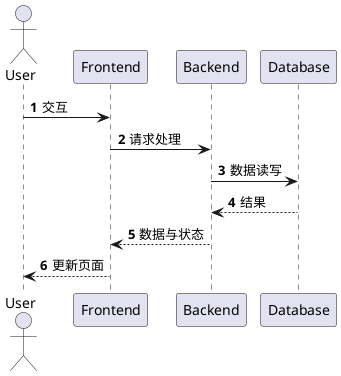 @startuml
'https://plantuml.com/sequence-diagram

autonumber
actor User
participant Frontend
participant Backend
participant Database
User -> Frontend: 交互
Frontend -> Backend: 请求处理
Backend -> Database: 数据读写
Database --> Backend: 结果
Backend --> Frontend: 数据与状态
Frontend --> User: 更新页面
@enduml